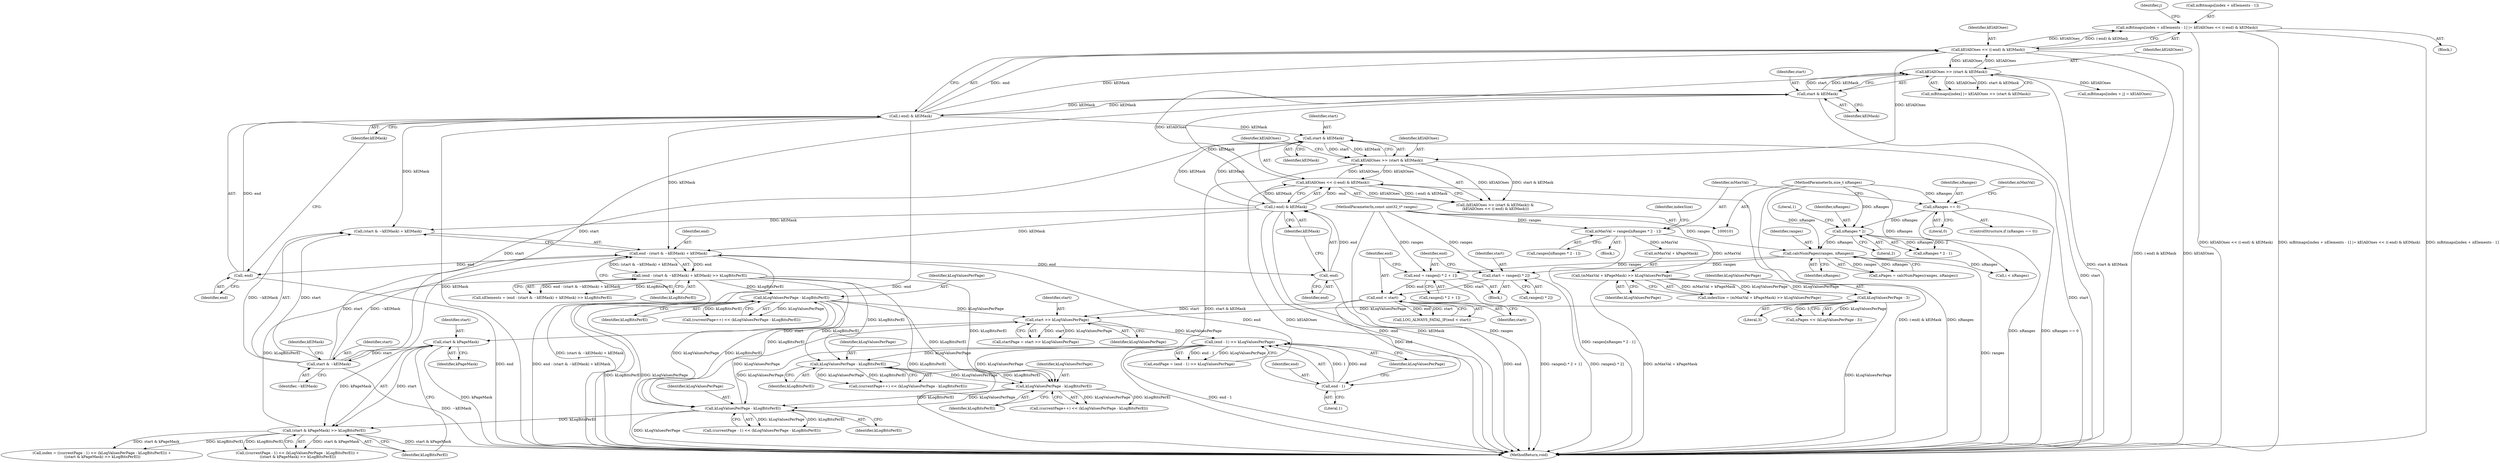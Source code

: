 digraph "0_Android_ca8ac8acdad662230ae37998c6c4091bb39402b6_2@array" {
"1000340" [label="(Call,mBitmaps[index + nElements - 1] |= kElAllOnes << ((-end) & kElMask))"];
"1000348" [label="(Call,kElAllOnes << ((-end) & kElMask))"];
"1000315" [label="(Call,kElAllOnes >> (start & kElMask))"];
"1000303" [label="(Call,kElAllOnes << ((-end) & kElMask))"];
"1000298" [label="(Call,kElAllOnes >> (start & kElMask))"];
"1000300" [label="(Call,start & kElMask)"];
"1000283" [label="(Call,start & ~kElMask)"];
"1000272" [label="(Call,start & kPageMask)"];
"1000200" [label="(Call,start >> kLogValuesPerPage)"];
"1000194" [label="(Call,end < start)"];
"1000184" [label="(Call,end = ranges[i * 2 + 1])"];
"1000139" [label="(Call,calcNumPages(ranges, nRanges))"];
"1000102" [label="(MethodParameterIn,const uint32_t* ranges)"];
"1000121" [label="(Call,nRanges * 2)"];
"1000106" [label="(Call,nRanges == 0)"];
"1000103" [label="(MethodParameterIn,size_t nRanges)"];
"1000176" [label="(Call,start = ranges[i * 2])"];
"1000376" [label="(Call,kLogValuesPerPage - kLogBitsPerEl)"];
"1000268" [label="(Call,kLogValuesPerPage - kLogBitsPerEl)"];
"1000206" [label="(Call,(end - 1) >> kLogValuesPerPage)"];
"1000207" [label="(Call,end - 1)"];
"1000257" [label="(Call,kLogValuesPerPage - kLogBitsPerEl)"];
"1000231" [label="(Call,kLogValuesPerPage - kLogBitsPerEl)"];
"1000279" [label="(Call,(end - (start & ~kElMask) + kElMask) >> kLogBitsPerEl)"];
"1000280" [label="(Call,end - (start & ~kElMask) + kElMask)"];
"1000350" [label="(Call,(-end) & kElMask)"];
"1000351" [label="(Call,-end)"];
"1000317" [label="(Call,start & kElMask)"];
"1000305" [label="(Call,(-end) & kElMask)"];
"1000306" [label="(Call,-end)"];
"1000271" [label="(Call,(start & kPageMask) >> kLogBitsPerEl)"];
"1000150" [label="(Call,kLogValuesPerPage - 3)"];
"1000128" [label="(Call,(mMaxVal + kPageMask) >> kLogValuesPerPage)"];
"1000116" [label="(Call,mMaxVal = ranges[nRanges * 2 - 1])"];
"1000283" [label="(Call,start & ~kElMask)"];
"1000204" [label="(Call,endPage = (end - 1) >> kLogValuesPerPage)"];
"1000124" [label="(Literal,1)"];
"1000177" [label="(Identifier,start)"];
"1000275" [label="(Identifier,kLogBitsPerEl)"];
"1000137" [label="(Call,nPages = calcNumPages(ranges, nRanges))"];
"1000279" [label="(Call,(end - (start & ~kElMask) + kElMask) >> kLogBitsPerEl)"];
"1000277" [label="(Call,nElements = (end - (start & ~kElMask) + kElMask) >> kLogBitsPerEl)"];
"1000118" [label="(Call,ranges[nRanges * 2 - 1])"];
"1000264" [label="(Call,(currentPage - 1) << (kLogValuesPerPage - kLogBitsPerEl))"];
"1000257" [label="(Call,kLogValuesPerPage - kLogBitsPerEl)"];
"1000357" [label="(Identifier,j)"];
"1000272" [label="(Call,start & kPageMask)"];
"1000129" [label="(Call,mMaxVal + kPageMask)"];
"1000127" [label="(Identifier,indexSize)"];
"1000201" [label="(Identifier,start)"];
"1000302" [label="(Identifier,kElMask)"];
"1000233" [label="(Identifier,kLogBitsPerEl)"];
"1000301" [label="(Identifier,start)"];
"1000139" [label="(Call,calcNumPages(ranges, nRanges))"];
"1000298" [label="(Call,kElAllOnes >> (start & kElMask))"];
"1000297" [label="(Call,(kElAllOnes >> (start & kElMask)) &\n (kElAllOnes << ((-end) & kElMask)))"];
"1000132" [label="(Identifier,kLogValuesPerPage)"];
"1000268" [label="(Call,kLogValuesPerPage - kLogBitsPerEl)"];
"1000308" [label="(Identifier,kElMask)"];
"1000316" [label="(Identifier,kElAllOnes)"];
"1000270" [label="(Identifier,kLogBitsPerEl)"];
"1000185" [label="(Identifier,end)"];
"1000209" [label="(Literal,1)"];
"1000116" [label="(Call,mMaxVal = ranges[nRanges * 2 - 1])"];
"1000258" [label="(Identifier,kLogValuesPerPage)"];
"1000299" [label="(Identifier,kElAllOnes)"];
"1000194" [label="(Call,end < start)"];
"1000123" [label="(Literal,2)"];
"1000286" [label="(Identifier,kElMask)"];
"1000152" [label="(Literal,3)"];
"1000333" [label="(Call,mBitmaps[index + j] = kElAllOnes)"];
"1000198" [label="(Call,startPage = start >> kLogValuesPerPage)"];
"1000140" [label="(Identifier,ranges)"];
"1000120" [label="(Call,nRanges * 2 - 1)"];
"1000105" [label="(ControlStructure,if (nRanges == 0))"];
"1000261" [label="(Call,index = ((currentPage - 1) << (kLogValuesPerPage - kLogBitsPerEl)) +\n ((start & kPageMask) >> kLogBitsPerEl))"];
"1000341" [label="(Call,mBitmaps[index + nElements - 1])"];
"1000259" [label="(Identifier,kLogBitsPerEl)"];
"1000117" [label="(Identifier,mMaxVal)"];
"1000376" [label="(Call,kLogValuesPerPage - kLogBitsPerEl)"];
"1000107" [label="(Identifier,nRanges)"];
"1000384" [label="(MethodReturn,void)"];
"1000306" [label="(Call,-end)"];
"1000284" [label="(Identifier,start)"];
"1000352" [label="(Identifier,end)"];
"1000282" [label="(Call,(start & ~kElMask) + kElMask)"];
"1000148" [label="(Call,nPages << (kLogValuesPerPage - 3))"];
"1000228" [label="(Call,(currentPage++) << (kLogValuesPerPage - kLogBitsPerEl))"];
"1000102" [label="(MethodParameterIn,const uint32_t* ranges)"];
"1000350" [label="(Call,(-end) & kElMask)"];
"1000303" [label="(Call,kElAllOnes << ((-end) & kElMask))"];
"1000300" [label="(Call,start & kElMask)"];
"1000232" [label="(Identifier,kLogValuesPerPage)"];
"1000287" [label="(Identifier,kLogBitsPerEl)"];
"1000305" [label="(Call,(-end) & kElMask)"];
"1000104" [label="(Block,)"];
"1000151" [label="(Identifier,kLogValuesPerPage)"];
"1000169" [label="(Call,i < nRanges)"];
"1000263" [label="(Call,((currentPage - 1) << (kLogValuesPerPage - kLogBitsPerEl)) +\n ((start & kPageMask) >> kLogBitsPerEl))"];
"1000254" [label="(Call,(currentPage++) << (kLogValuesPerPage - kLogBitsPerEl))"];
"1000285" [label="(Identifier,~kElMask)"];
"1000141" [label="(Identifier,nRanges)"];
"1000200" [label="(Call,start >> kLogValuesPerPage)"];
"1000186" [label="(Call,ranges[i * 2 + 1])"];
"1000184" [label="(Call,end = ranges[i * 2 + 1])"];
"1000195" [label="(Identifier,end)"];
"1000377" [label="(Identifier,kLogValuesPerPage)"];
"1000269" [label="(Identifier,kLogValuesPerPage)"];
"1000315" [label="(Call,kElAllOnes >> (start & kElMask))"];
"1000108" [label="(Literal,0)"];
"1000126" [label="(Call,indexSize = (mMaxVal + kPageMask) >> kLogValuesPerPage)"];
"1000318" [label="(Identifier,start)"];
"1000176" [label="(Call,start = ranges[i * 2])"];
"1000121" [label="(Call,nRanges * 2)"];
"1000351" [label="(Call,-end)"];
"1000196" [label="(Identifier,start)"];
"1000349" [label="(Identifier,kElAllOnes)"];
"1000271" [label="(Call,(start & kPageMask) >> kLogBitsPerEl)"];
"1000304" [label="(Identifier,kElAllOnes)"];
"1000122" [label="(Identifier,nRanges)"];
"1000193" [label="(Call,LOG_ALWAYS_FATAL_IF(end < start))"];
"1000207" [label="(Call,end - 1)"];
"1000378" [label="(Identifier,kLogBitsPerEl)"];
"1000280" [label="(Call,end - (start & ~kElMask) + kElMask)"];
"1000128" [label="(Call,(mMaxVal + kPageMask) >> kLogValuesPerPage)"];
"1000348" [label="(Call,kElAllOnes << ((-end) & kElMask))"];
"1000150" [label="(Call,kLogValuesPerPage - 3)"];
"1000210" [label="(Identifier,kLogValuesPerPage)"];
"1000174" [label="(Block,)"];
"1000311" [label="(Call,mBitmaps[index] |= kElAllOnes >> (start & kElMask))"];
"1000178" [label="(Call,ranges[i * 2])"];
"1000281" [label="(Identifier,end)"];
"1000103" [label="(MethodParameterIn,size_t nRanges)"];
"1000273" [label="(Identifier,start)"];
"1000106" [label="(Call,nRanges == 0)"];
"1000111" [label="(Identifier,mMaxVal)"];
"1000231" [label="(Call,kLogValuesPerPage - kLogBitsPerEl)"];
"1000373" [label="(Call,(currentPage++) << (kLogValuesPerPage - kLogBitsPerEl))"];
"1000206" [label="(Call,(end - 1) >> kLogValuesPerPage)"];
"1000319" [label="(Identifier,kElMask)"];
"1000340" [label="(Call,mBitmaps[index + nElements - 1] |= kElAllOnes << ((-end) & kElMask))"];
"1000317" [label="(Call,start & kElMask)"];
"1000208" [label="(Identifier,end)"];
"1000353" [label="(Identifier,kElMask)"];
"1000307" [label="(Identifier,end)"];
"1000202" [label="(Identifier,kLogValuesPerPage)"];
"1000274" [label="(Identifier,kPageMask)"];
"1000310" [label="(Block,)"];
"1000340" -> "1000310"  [label="AST: "];
"1000340" -> "1000348"  [label="CFG: "];
"1000341" -> "1000340"  [label="AST: "];
"1000348" -> "1000340"  [label="AST: "];
"1000357" -> "1000340"  [label="CFG: "];
"1000340" -> "1000384"  [label="DDG: kElAllOnes << ((-end) & kElMask)"];
"1000340" -> "1000384"  [label="DDG: mBitmaps[index + nElements - 1] |= kElAllOnes << ((-end) & kElMask)"];
"1000340" -> "1000384"  [label="DDG: mBitmaps[index + nElements - 1]"];
"1000348" -> "1000340"  [label="DDG: kElAllOnes"];
"1000348" -> "1000340"  [label="DDG: (-end) & kElMask"];
"1000348" -> "1000350"  [label="CFG: "];
"1000349" -> "1000348"  [label="AST: "];
"1000350" -> "1000348"  [label="AST: "];
"1000348" -> "1000384"  [label="DDG: kElAllOnes"];
"1000348" -> "1000384"  [label="DDG: (-end) & kElMask"];
"1000348" -> "1000298"  [label="DDG: kElAllOnes"];
"1000348" -> "1000315"  [label="DDG: kElAllOnes"];
"1000315" -> "1000348"  [label="DDG: kElAllOnes"];
"1000350" -> "1000348"  [label="DDG: -end"];
"1000350" -> "1000348"  [label="DDG: kElMask"];
"1000315" -> "1000311"  [label="AST: "];
"1000315" -> "1000317"  [label="CFG: "];
"1000316" -> "1000315"  [label="AST: "];
"1000317" -> "1000315"  [label="AST: "];
"1000311" -> "1000315"  [label="CFG: "];
"1000315" -> "1000384"  [label="DDG: start & kElMask"];
"1000315" -> "1000311"  [label="DDG: kElAllOnes"];
"1000315" -> "1000311"  [label="DDG: start & kElMask"];
"1000303" -> "1000315"  [label="DDG: kElAllOnes"];
"1000317" -> "1000315"  [label="DDG: start"];
"1000317" -> "1000315"  [label="DDG: kElMask"];
"1000315" -> "1000333"  [label="DDG: kElAllOnes"];
"1000303" -> "1000297"  [label="AST: "];
"1000303" -> "1000305"  [label="CFG: "];
"1000304" -> "1000303"  [label="AST: "];
"1000305" -> "1000303"  [label="AST: "];
"1000297" -> "1000303"  [label="CFG: "];
"1000303" -> "1000384"  [label="DDG: kElAllOnes"];
"1000303" -> "1000384"  [label="DDG: (-end) & kElMask"];
"1000303" -> "1000298"  [label="DDG: kElAllOnes"];
"1000303" -> "1000297"  [label="DDG: kElAllOnes"];
"1000303" -> "1000297"  [label="DDG: (-end) & kElMask"];
"1000298" -> "1000303"  [label="DDG: kElAllOnes"];
"1000305" -> "1000303"  [label="DDG: -end"];
"1000305" -> "1000303"  [label="DDG: kElMask"];
"1000298" -> "1000297"  [label="AST: "];
"1000298" -> "1000300"  [label="CFG: "];
"1000299" -> "1000298"  [label="AST: "];
"1000300" -> "1000298"  [label="AST: "];
"1000304" -> "1000298"  [label="CFG: "];
"1000298" -> "1000384"  [label="DDG: start & kElMask"];
"1000298" -> "1000297"  [label="DDG: kElAllOnes"];
"1000298" -> "1000297"  [label="DDG: start & kElMask"];
"1000300" -> "1000298"  [label="DDG: start"];
"1000300" -> "1000298"  [label="DDG: kElMask"];
"1000300" -> "1000302"  [label="CFG: "];
"1000301" -> "1000300"  [label="AST: "];
"1000302" -> "1000300"  [label="AST: "];
"1000300" -> "1000384"  [label="DDG: start"];
"1000283" -> "1000300"  [label="DDG: start"];
"1000350" -> "1000300"  [label="DDG: kElMask"];
"1000305" -> "1000300"  [label="DDG: kElMask"];
"1000300" -> "1000305"  [label="DDG: kElMask"];
"1000283" -> "1000282"  [label="AST: "];
"1000283" -> "1000285"  [label="CFG: "];
"1000284" -> "1000283"  [label="AST: "];
"1000285" -> "1000283"  [label="AST: "];
"1000286" -> "1000283"  [label="CFG: "];
"1000283" -> "1000384"  [label="DDG: ~kElMask"];
"1000283" -> "1000280"  [label="DDG: start"];
"1000283" -> "1000280"  [label="DDG: ~kElMask"];
"1000283" -> "1000282"  [label="DDG: start"];
"1000283" -> "1000282"  [label="DDG: ~kElMask"];
"1000272" -> "1000283"  [label="DDG: start"];
"1000283" -> "1000317"  [label="DDG: start"];
"1000272" -> "1000271"  [label="AST: "];
"1000272" -> "1000274"  [label="CFG: "];
"1000273" -> "1000272"  [label="AST: "];
"1000274" -> "1000272"  [label="AST: "];
"1000275" -> "1000272"  [label="CFG: "];
"1000272" -> "1000384"  [label="DDG: kPageMask"];
"1000272" -> "1000271"  [label="DDG: start"];
"1000272" -> "1000271"  [label="DDG: kPageMask"];
"1000200" -> "1000272"  [label="DDG: start"];
"1000200" -> "1000198"  [label="AST: "];
"1000200" -> "1000202"  [label="CFG: "];
"1000201" -> "1000200"  [label="AST: "];
"1000202" -> "1000200"  [label="AST: "];
"1000198" -> "1000200"  [label="CFG: "];
"1000200" -> "1000198"  [label="DDG: start"];
"1000200" -> "1000198"  [label="DDG: kLogValuesPerPage"];
"1000194" -> "1000200"  [label="DDG: start"];
"1000376" -> "1000200"  [label="DDG: kLogValuesPerPage"];
"1000150" -> "1000200"  [label="DDG: kLogValuesPerPage"];
"1000268" -> "1000200"  [label="DDG: kLogValuesPerPage"];
"1000200" -> "1000206"  [label="DDG: kLogValuesPerPage"];
"1000194" -> "1000193"  [label="AST: "];
"1000194" -> "1000196"  [label="CFG: "];
"1000195" -> "1000194"  [label="AST: "];
"1000196" -> "1000194"  [label="AST: "];
"1000193" -> "1000194"  [label="CFG: "];
"1000194" -> "1000193"  [label="DDG: end"];
"1000194" -> "1000193"  [label="DDG: start"];
"1000184" -> "1000194"  [label="DDG: end"];
"1000176" -> "1000194"  [label="DDG: start"];
"1000194" -> "1000207"  [label="DDG: end"];
"1000184" -> "1000174"  [label="AST: "];
"1000184" -> "1000186"  [label="CFG: "];
"1000185" -> "1000184"  [label="AST: "];
"1000186" -> "1000184"  [label="AST: "];
"1000195" -> "1000184"  [label="CFG: "];
"1000184" -> "1000384"  [label="DDG: ranges[i * 2 + 1]"];
"1000139" -> "1000184"  [label="DDG: ranges"];
"1000102" -> "1000184"  [label="DDG: ranges"];
"1000139" -> "1000137"  [label="AST: "];
"1000139" -> "1000141"  [label="CFG: "];
"1000140" -> "1000139"  [label="AST: "];
"1000141" -> "1000139"  [label="AST: "];
"1000137" -> "1000139"  [label="CFG: "];
"1000139" -> "1000384"  [label="DDG: ranges"];
"1000139" -> "1000137"  [label="DDG: ranges"];
"1000139" -> "1000137"  [label="DDG: nRanges"];
"1000102" -> "1000139"  [label="DDG: ranges"];
"1000121" -> "1000139"  [label="DDG: nRanges"];
"1000103" -> "1000139"  [label="DDG: nRanges"];
"1000139" -> "1000169"  [label="DDG: nRanges"];
"1000139" -> "1000176"  [label="DDG: ranges"];
"1000102" -> "1000101"  [label="AST: "];
"1000102" -> "1000384"  [label="DDG: ranges"];
"1000102" -> "1000116"  [label="DDG: ranges"];
"1000102" -> "1000176"  [label="DDG: ranges"];
"1000121" -> "1000120"  [label="AST: "];
"1000121" -> "1000123"  [label="CFG: "];
"1000122" -> "1000121"  [label="AST: "];
"1000123" -> "1000121"  [label="AST: "];
"1000124" -> "1000121"  [label="CFG: "];
"1000121" -> "1000120"  [label="DDG: nRanges"];
"1000121" -> "1000120"  [label="DDG: 2"];
"1000106" -> "1000121"  [label="DDG: nRanges"];
"1000103" -> "1000121"  [label="DDG: nRanges"];
"1000106" -> "1000105"  [label="AST: "];
"1000106" -> "1000108"  [label="CFG: "];
"1000107" -> "1000106"  [label="AST: "];
"1000108" -> "1000106"  [label="AST: "];
"1000111" -> "1000106"  [label="CFG: "];
"1000117" -> "1000106"  [label="CFG: "];
"1000106" -> "1000384"  [label="DDG: nRanges"];
"1000106" -> "1000384"  [label="DDG: nRanges == 0"];
"1000103" -> "1000106"  [label="DDG: nRanges"];
"1000103" -> "1000101"  [label="AST: "];
"1000103" -> "1000384"  [label="DDG: nRanges"];
"1000103" -> "1000169"  [label="DDG: nRanges"];
"1000176" -> "1000174"  [label="AST: "];
"1000176" -> "1000178"  [label="CFG: "];
"1000177" -> "1000176"  [label="AST: "];
"1000178" -> "1000176"  [label="AST: "];
"1000185" -> "1000176"  [label="CFG: "];
"1000176" -> "1000384"  [label="DDG: ranges[i * 2]"];
"1000376" -> "1000373"  [label="AST: "];
"1000376" -> "1000378"  [label="CFG: "];
"1000377" -> "1000376"  [label="AST: "];
"1000378" -> "1000376"  [label="AST: "];
"1000373" -> "1000376"  [label="CFG: "];
"1000376" -> "1000384"  [label="DDG: kLogBitsPerEl"];
"1000376" -> "1000384"  [label="DDG: kLogValuesPerPage"];
"1000376" -> "1000231"  [label="DDG: kLogBitsPerEl"];
"1000376" -> "1000257"  [label="DDG: kLogBitsPerEl"];
"1000376" -> "1000268"  [label="DDG: kLogBitsPerEl"];
"1000376" -> "1000373"  [label="DDG: kLogValuesPerPage"];
"1000376" -> "1000373"  [label="DDG: kLogBitsPerEl"];
"1000268" -> "1000376"  [label="DDG: kLogValuesPerPage"];
"1000279" -> "1000376"  [label="DDG: kLogBitsPerEl"];
"1000268" -> "1000264"  [label="AST: "];
"1000268" -> "1000270"  [label="CFG: "];
"1000269" -> "1000268"  [label="AST: "];
"1000270" -> "1000268"  [label="AST: "];
"1000264" -> "1000268"  [label="CFG: "];
"1000268" -> "1000384"  [label="DDG: kLogValuesPerPage"];
"1000268" -> "1000264"  [label="DDG: kLogValuesPerPage"];
"1000268" -> "1000264"  [label="DDG: kLogBitsPerEl"];
"1000206" -> "1000268"  [label="DDG: kLogValuesPerPage"];
"1000257" -> "1000268"  [label="DDG: kLogValuesPerPage"];
"1000257" -> "1000268"  [label="DDG: kLogBitsPerEl"];
"1000279" -> "1000268"  [label="DDG: kLogBitsPerEl"];
"1000268" -> "1000271"  [label="DDG: kLogBitsPerEl"];
"1000206" -> "1000204"  [label="AST: "];
"1000206" -> "1000210"  [label="CFG: "];
"1000207" -> "1000206"  [label="AST: "];
"1000210" -> "1000206"  [label="AST: "];
"1000204" -> "1000206"  [label="CFG: "];
"1000206" -> "1000384"  [label="DDG: end - 1"];
"1000206" -> "1000204"  [label="DDG: end - 1"];
"1000206" -> "1000204"  [label="DDG: kLogValuesPerPage"];
"1000207" -> "1000206"  [label="DDG: end"];
"1000207" -> "1000206"  [label="DDG: 1"];
"1000206" -> "1000231"  [label="DDG: kLogValuesPerPage"];
"1000206" -> "1000257"  [label="DDG: kLogValuesPerPage"];
"1000207" -> "1000209"  [label="CFG: "];
"1000208" -> "1000207"  [label="AST: "];
"1000209" -> "1000207"  [label="AST: "];
"1000210" -> "1000207"  [label="CFG: "];
"1000207" -> "1000280"  [label="DDG: end"];
"1000257" -> "1000254"  [label="AST: "];
"1000257" -> "1000259"  [label="CFG: "];
"1000258" -> "1000257"  [label="AST: "];
"1000259" -> "1000257"  [label="AST: "];
"1000254" -> "1000257"  [label="CFG: "];
"1000257" -> "1000254"  [label="DDG: kLogValuesPerPage"];
"1000257" -> "1000254"  [label="DDG: kLogBitsPerEl"];
"1000231" -> "1000257"  [label="DDG: kLogValuesPerPage"];
"1000231" -> "1000257"  [label="DDG: kLogBitsPerEl"];
"1000279" -> "1000257"  [label="DDG: kLogBitsPerEl"];
"1000231" -> "1000228"  [label="AST: "];
"1000231" -> "1000233"  [label="CFG: "];
"1000232" -> "1000231"  [label="AST: "];
"1000233" -> "1000231"  [label="AST: "];
"1000228" -> "1000231"  [label="CFG: "];
"1000231" -> "1000228"  [label="DDG: kLogValuesPerPage"];
"1000231" -> "1000228"  [label="DDG: kLogBitsPerEl"];
"1000279" -> "1000231"  [label="DDG: kLogBitsPerEl"];
"1000279" -> "1000277"  [label="AST: "];
"1000279" -> "1000287"  [label="CFG: "];
"1000280" -> "1000279"  [label="AST: "];
"1000287" -> "1000279"  [label="AST: "];
"1000277" -> "1000279"  [label="CFG: "];
"1000279" -> "1000384"  [label="DDG: end - (start & ~kElMask) + kElMask"];
"1000279" -> "1000384"  [label="DDG: kLogBitsPerEl"];
"1000279" -> "1000277"  [label="DDG: end - (start & ~kElMask) + kElMask"];
"1000279" -> "1000277"  [label="DDG: kLogBitsPerEl"];
"1000280" -> "1000279"  [label="DDG: end"];
"1000280" -> "1000279"  [label="DDG: (start & ~kElMask) + kElMask"];
"1000271" -> "1000279"  [label="DDG: kLogBitsPerEl"];
"1000280" -> "1000282"  [label="CFG: "];
"1000281" -> "1000280"  [label="AST: "];
"1000282" -> "1000280"  [label="AST: "];
"1000287" -> "1000280"  [label="CFG: "];
"1000280" -> "1000384"  [label="DDG: (start & ~kElMask) + kElMask"];
"1000350" -> "1000280"  [label="DDG: kElMask"];
"1000305" -> "1000280"  [label="DDG: kElMask"];
"1000280" -> "1000306"  [label="DDG: end"];
"1000280" -> "1000351"  [label="DDG: end"];
"1000350" -> "1000353"  [label="CFG: "];
"1000351" -> "1000350"  [label="AST: "];
"1000353" -> "1000350"  [label="AST: "];
"1000350" -> "1000384"  [label="DDG: -end"];
"1000350" -> "1000384"  [label="DDG: kElMask"];
"1000350" -> "1000282"  [label="DDG: kElMask"];
"1000350" -> "1000317"  [label="DDG: kElMask"];
"1000351" -> "1000350"  [label="DDG: end"];
"1000317" -> "1000350"  [label="DDG: kElMask"];
"1000351" -> "1000352"  [label="CFG: "];
"1000352" -> "1000351"  [label="AST: "];
"1000353" -> "1000351"  [label="CFG: "];
"1000351" -> "1000384"  [label="DDG: end"];
"1000317" -> "1000319"  [label="CFG: "];
"1000318" -> "1000317"  [label="AST: "];
"1000319" -> "1000317"  [label="AST: "];
"1000317" -> "1000384"  [label="DDG: start"];
"1000305" -> "1000317"  [label="DDG: kElMask"];
"1000305" -> "1000308"  [label="CFG: "];
"1000306" -> "1000305"  [label="AST: "];
"1000308" -> "1000305"  [label="AST: "];
"1000305" -> "1000384"  [label="DDG: -end"];
"1000305" -> "1000384"  [label="DDG: kElMask"];
"1000305" -> "1000282"  [label="DDG: kElMask"];
"1000306" -> "1000305"  [label="DDG: end"];
"1000306" -> "1000307"  [label="CFG: "];
"1000307" -> "1000306"  [label="AST: "];
"1000308" -> "1000306"  [label="CFG: "];
"1000306" -> "1000384"  [label="DDG: end"];
"1000271" -> "1000263"  [label="AST: "];
"1000271" -> "1000275"  [label="CFG: "];
"1000275" -> "1000271"  [label="AST: "];
"1000263" -> "1000271"  [label="CFG: "];
"1000271" -> "1000384"  [label="DDG: start & kPageMask"];
"1000271" -> "1000261"  [label="DDG: start & kPageMask"];
"1000271" -> "1000261"  [label="DDG: kLogBitsPerEl"];
"1000271" -> "1000263"  [label="DDG: start & kPageMask"];
"1000271" -> "1000263"  [label="DDG: kLogBitsPerEl"];
"1000150" -> "1000148"  [label="AST: "];
"1000150" -> "1000152"  [label="CFG: "];
"1000151" -> "1000150"  [label="AST: "];
"1000152" -> "1000150"  [label="AST: "];
"1000148" -> "1000150"  [label="CFG: "];
"1000150" -> "1000384"  [label="DDG: kLogValuesPerPage"];
"1000150" -> "1000148"  [label="DDG: kLogValuesPerPage"];
"1000150" -> "1000148"  [label="DDG: 3"];
"1000128" -> "1000150"  [label="DDG: kLogValuesPerPage"];
"1000128" -> "1000126"  [label="AST: "];
"1000128" -> "1000132"  [label="CFG: "];
"1000129" -> "1000128"  [label="AST: "];
"1000132" -> "1000128"  [label="AST: "];
"1000126" -> "1000128"  [label="CFG: "];
"1000128" -> "1000384"  [label="DDG: mMaxVal + kPageMask"];
"1000128" -> "1000126"  [label="DDG: mMaxVal + kPageMask"];
"1000128" -> "1000126"  [label="DDG: kLogValuesPerPage"];
"1000116" -> "1000128"  [label="DDG: mMaxVal"];
"1000116" -> "1000104"  [label="AST: "];
"1000116" -> "1000118"  [label="CFG: "];
"1000117" -> "1000116"  [label="AST: "];
"1000118" -> "1000116"  [label="AST: "];
"1000127" -> "1000116"  [label="CFG: "];
"1000116" -> "1000384"  [label="DDG: ranges[nRanges * 2 - 1]"];
"1000116" -> "1000129"  [label="DDG: mMaxVal"];
}
